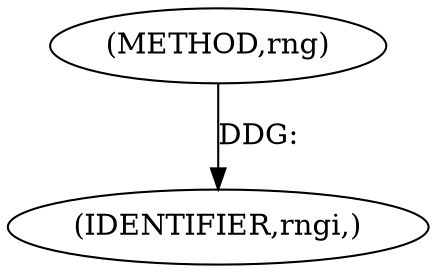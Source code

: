 digraph "rng" {  
"1000125" [label = "(METHOD,rng)" ]
"1000127" [label = "(IDENTIFIER,rngi,)" ]
  "1000125" -> "1000127"  [ label = "DDG: "] 
}

